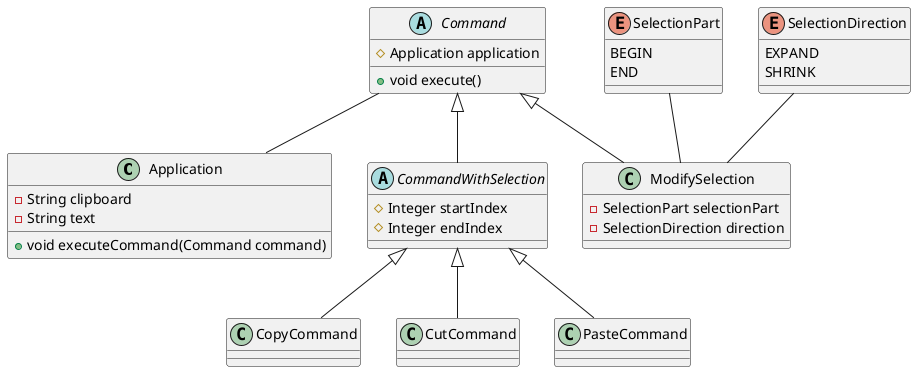 @startuml
'https://plantuml.com/class-diagram

class Application{
    -String clipboard
    -String text
    +void executeCommand(Command command)
}

abstract class Command{
    #Application application
    +void execute()
}

Command <|-- CommandWithSelection

abstract class CommandWithSelection{
    #Integer startIndex
    #Integer endIndex
}

CommandWithSelection <|-- CopyCommand
CommandWithSelection <|-- CutCommand
CommandWithSelection <|-- PasteCommand
Command <|-- ModifySelection

class CopyCommand{
}

class CutCommand{
}

class PasteCommand{
}

class ModifySelection{
    -SelectionPart selectionPart
    -SelectionDirection direction
}

enum SelectionPart {
  BEGIN
  END
}

enum SelectionDirection {
  EXPAND
  SHRINK
}

Command -- Application

SelectionDirection -- ModifySelection
SelectionPart -- ModifySelection

@enduml